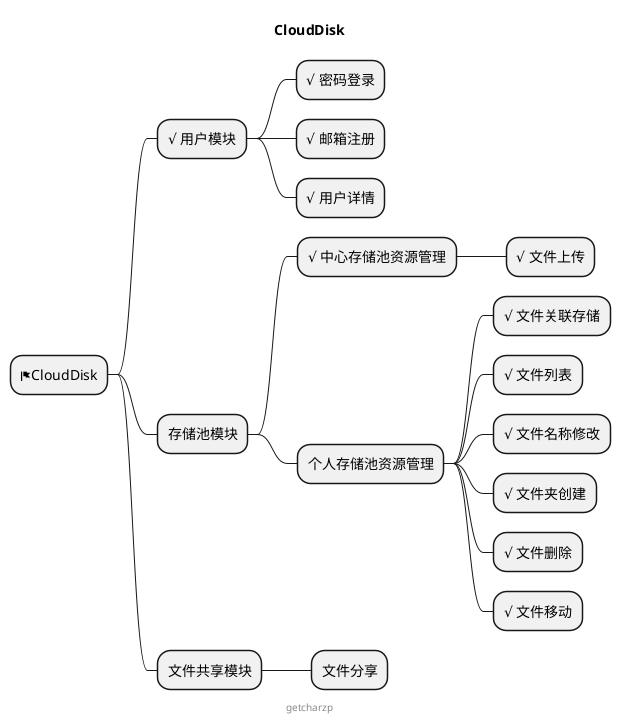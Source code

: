 @startmindmap

title CloudDisk

* <&flag>CloudDisk
** √ 用户模块
*** √ 密码登录
*** √ 邮箱注册
*** √ 用户详情
** 存储池模块
*** √ 中心存储池资源管理
**** √ 文件上传
*** 个人存储池资源管理
**** √ 文件关联存储
**** √ 文件列表
**** √ 文件名称修改
**** √ 文件夹创建
**** √ 文件删除
**** √ 文件移动
** 文件共享模块
*** 文件分享

center footer getcharzp

@endmindmap
